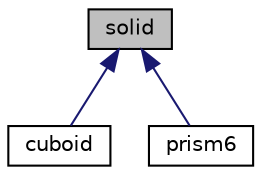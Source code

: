 digraph "solid"
{
 // LATEX_PDF_SIZE
  edge [fontname="Helvetica",fontsize="10",labelfontname="Helvetica",labelfontsize="10"];
  node [fontname="Helvetica",fontsize="10",shape=record];
  Node1 [label="solid",height=0.2,width=0.4,color="black", fillcolor="grey75", style="filled", fontcolor="black",tooltip="Class solid."];
  Node1 -> Node2 [dir="back",color="midnightblue",fontsize="10",style="solid",fontname="Helvetica"];
  Node2 [label="cuboid",height=0.2,width=0.4,color="black", fillcolor="white", style="filled",URL="$classcuboid.html",tooltip="Class Cuboid that inherit a \"solid\" class."];
  Node1 -> Node3 [dir="back",color="midnightblue",fontsize="10",style="solid",fontname="Helvetica"];
  Node3 [label="prism6",height=0.2,width=0.4,color="black", fillcolor="white", style="filled",URL="$classprism6.html",tooltip="Class prism6 that inherits solid class."];
}

